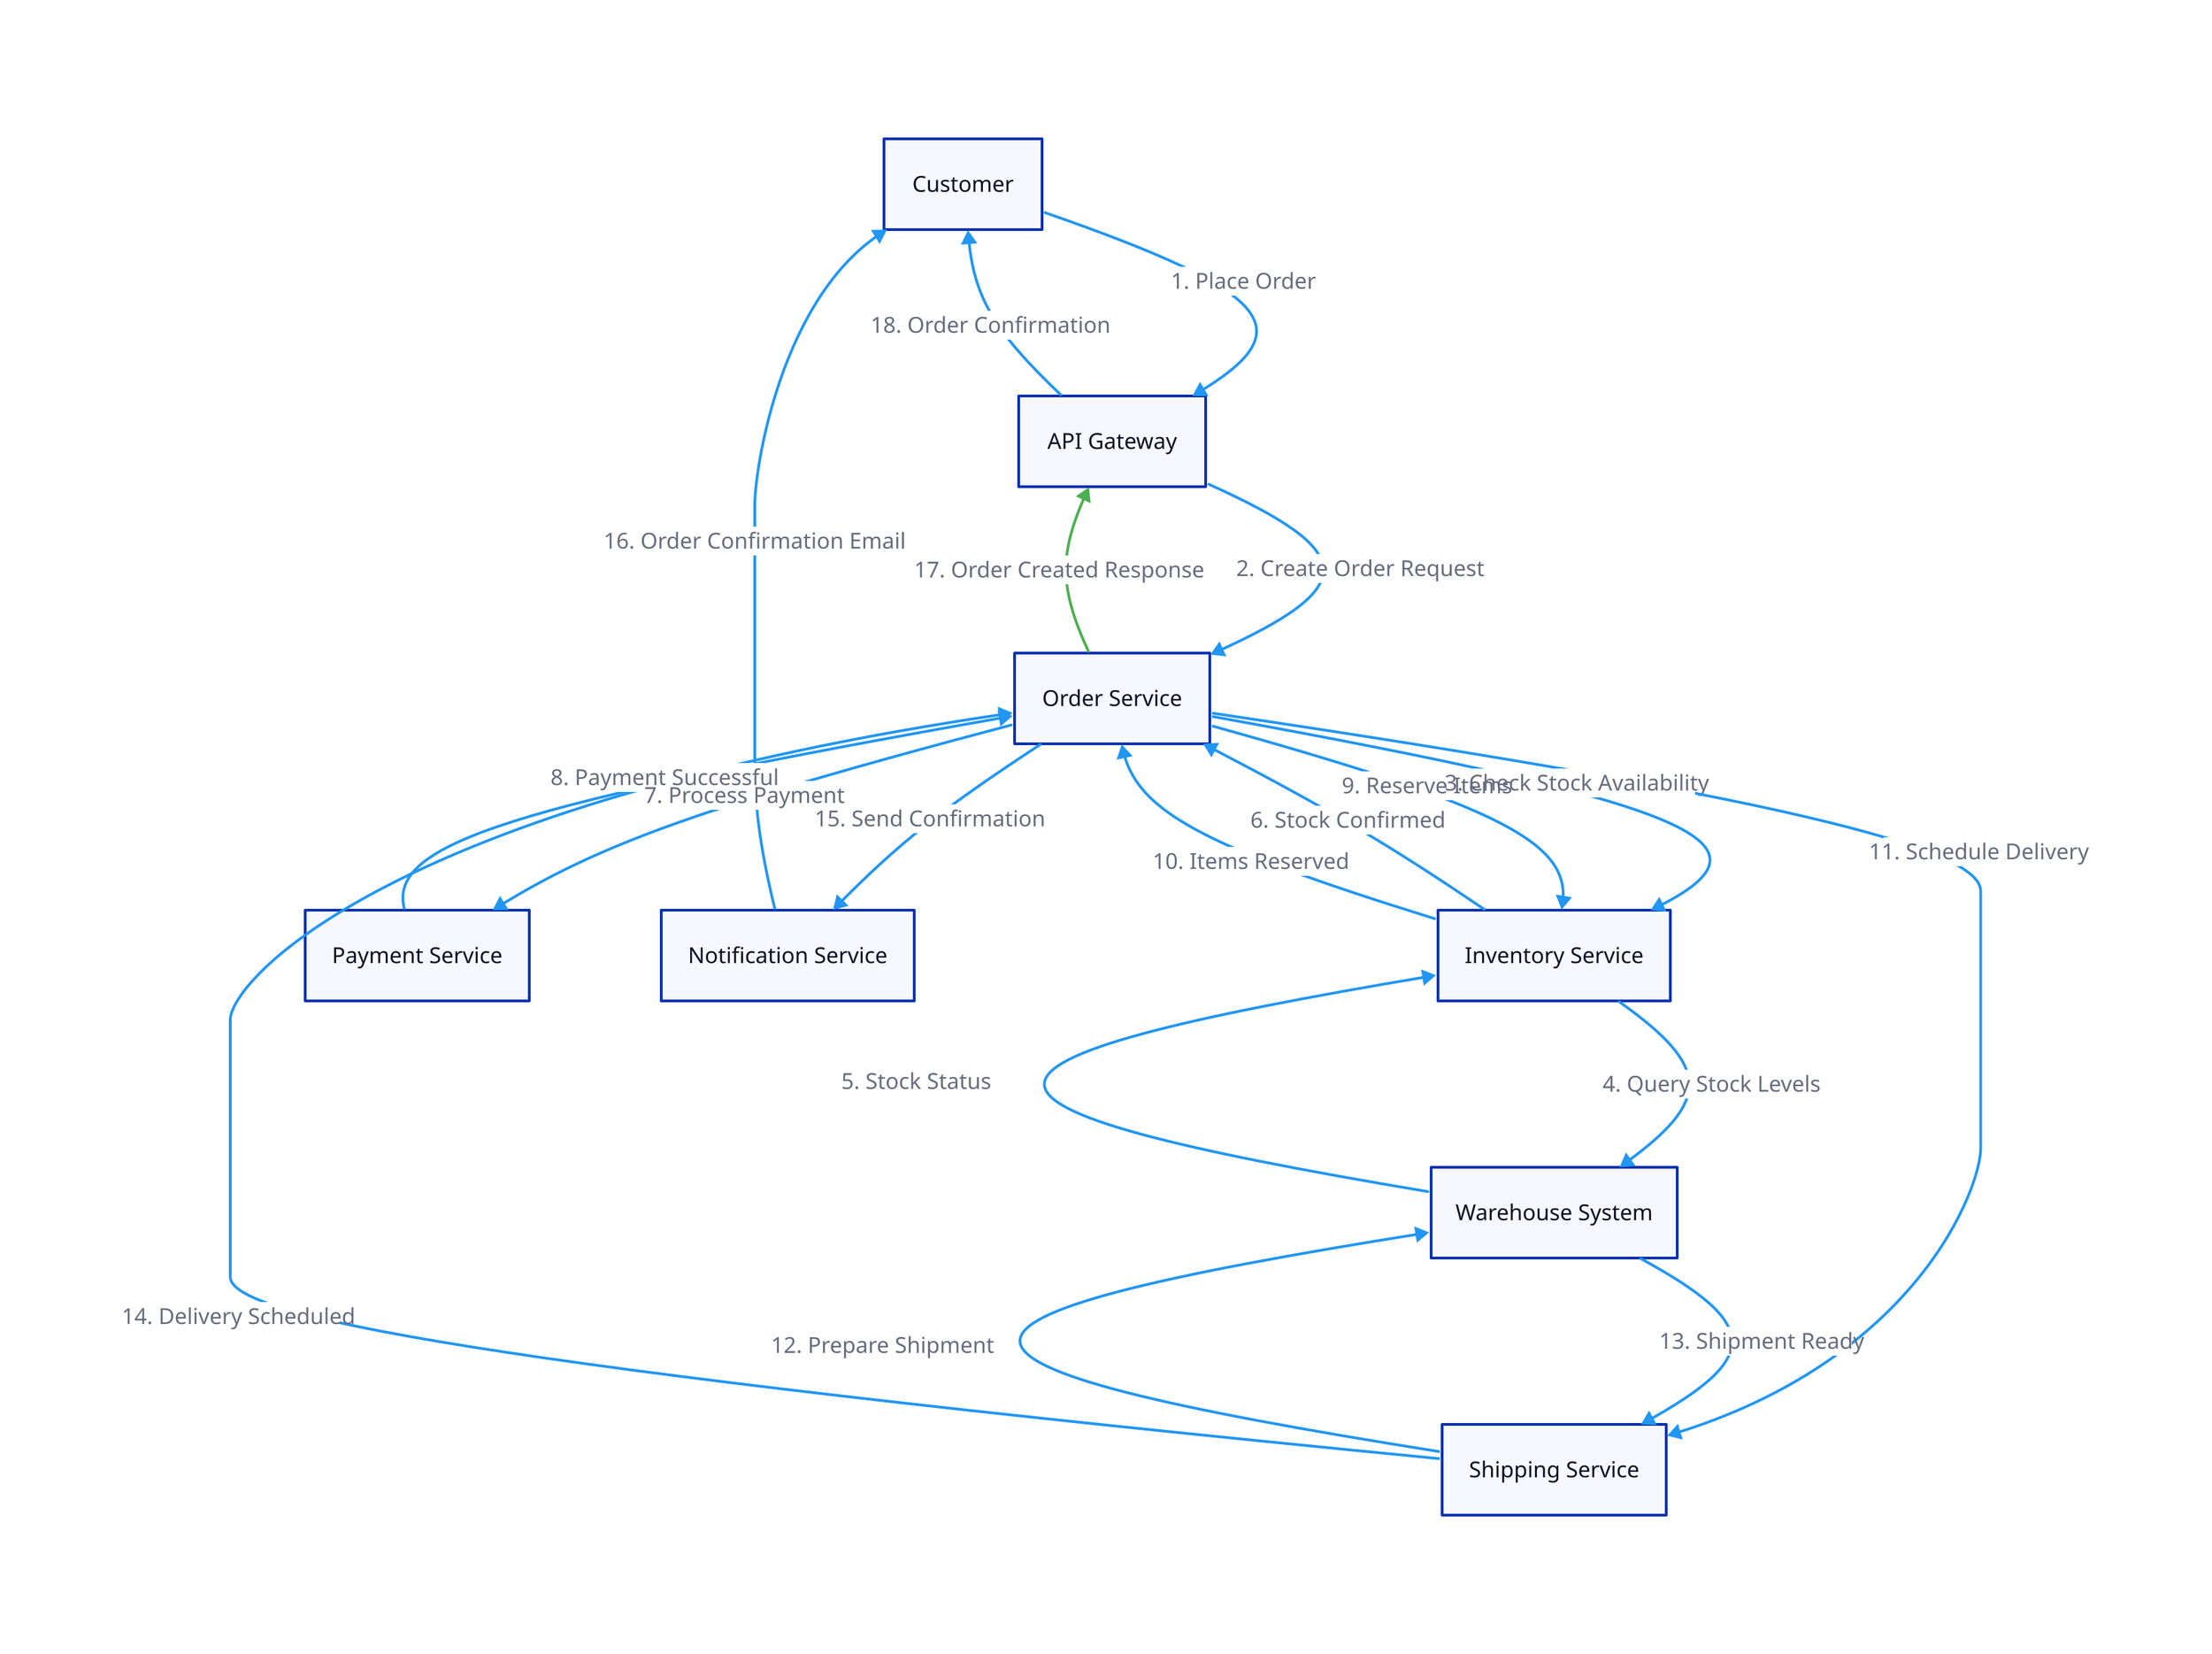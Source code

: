 vars: {
  d2-config: {
    theme-id: 4
  }
}

"Customer" -> "API Gateway": "1. Place Order" {
  style.stroke: "#2196f3"
}
"API Gateway" -> "Order Service": "2. Create Order Request" {
  style.stroke: "#2196f3"
}
"Order Service" -> "Inventory Service": "3. Check Stock Availability" {
  style.stroke: "#2196f3"
}
"Inventory Service" -> "Warehouse System": "4. Query Stock Levels" {
  style.stroke: "#2196f3"
}
"Warehouse System" -> "Inventory Service": "5. Stock Status" {
  style.stroke: "#2196f3"
}
"Inventory Service" -> "Order Service": "6. Stock Confirmed" {
  style.stroke: "#2196f3"
}
"Order Service" -> "Payment Service": "7. Process Payment" {
  style.stroke: "#2196f3"
}
"Payment Service" -> "Order Service": "8. Payment Successful" {
  style.stroke: "#2196f3"
}
"Order Service" -> "Inventory Service": "9. Reserve Items" {
  style.stroke: "#2196f3"
}
"Inventory Service" -> "Order Service": "10. Items Reserved" {
  style.stroke: "#2196f3"
}
"Order Service" -> "Shipping Service": "11. Schedule Delivery" {
  style.stroke: "#2196f3"
}
"Shipping Service" -> "Warehouse System": "12. Prepare Shipment" {
  style.stroke: "#2196f3"
}
"Warehouse System" -> "Shipping Service": "13. Shipment Ready" {
  style.stroke: "#2196f3"
}
"Shipping Service" -> "Order Service": "14. Delivery Scheduled" {
  style.stroke: "#2196f3"
}
"Order Service" -> "Notification Service": "15. Send Confirmation" {
  style.stroke: "#2196f3"
}
"Notification Service" -> "Customer": "16. Order Confirmation Email" {
  style.stroke: "#2196f3"
}
"Order Service" -> "API Gateway": "17. Order Created Response" {
  style.stroke: "#4caf50"
  style.stroke-width: 2
}
"API Gateway" -> "Customer": "18. Order Confirmation" {
  style.stroke: "#2196f3"
}
